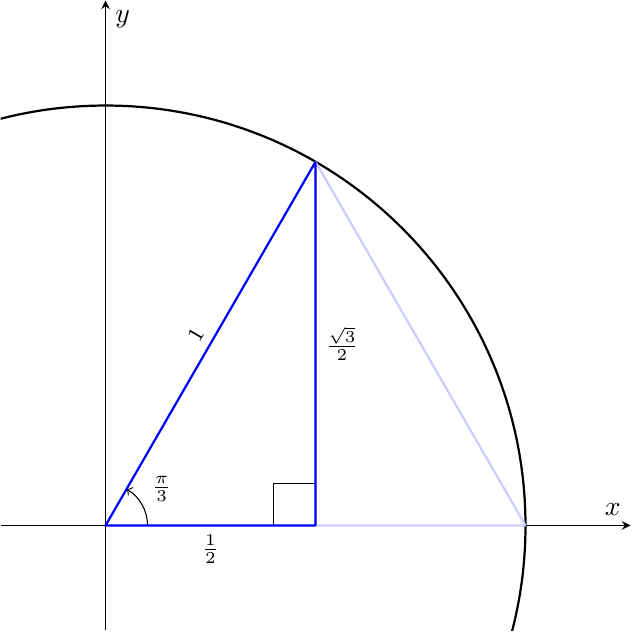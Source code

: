 \documentclass{standalone}
\usepackage{tikz}
\usepackage{pgfplots}

\pgfplotsset{compat=1.18}

\begin{document}
\begin{tikzpicture}
    \begin{axis}[
        scale only axis=true,
        xmin=-0.25,xmax=1.25,
        ymin=-0.25,ymax=1.25,
        xticklabel=\empty,
        yticklabel=\empty,
        xtick={-1,0,1},
        ytick={-1,0,1},
        axis lines=middle,
        xlabel=$x$,ylabel=$y$,
        height=8cm,
        width=8cm
        ]
        \draw[thick] (axis cs:0,0) circle (1);
        \draw[->] (axis cs:0.1,0) arc (0:60:0.1) node[right=0.2cm] {\footnotesize$\frac{\pi}{3}$};
        \draw (axis cs:0.5,0.1) -- (axis cs:0.4,0.1) -- (axis cs:0.4,0);

        \coordinate (O) at (axis cs:0,0);
        \coordinate (A) at (axis cs:1,0);
        \coordinate (B) at (axis cs:0.5,0.866);
        \coordinate (C) at (axis cs:0.5,0);

        \draw[rounded corners=0.1mm, thick, blue!20] (C)--(A)--(B)--cycle;
        \draw[rounded corners=0.1mm, thick, blue] (O)--(C)--(B)--cycle;

        \node[below] at (axis cs:0.25,0) {\footnotesize$\frac{1}{2}$};
        \node[right] at (axis cs:0.5,0.433) {\footnotesize$\frac{\sqrt{3}}{2}$};
        \path (O) -- (B) node[midway,sloped,above] {\footnotesize$1$};
  \end{axis}
\end{tikzpicture}
\end{document}
